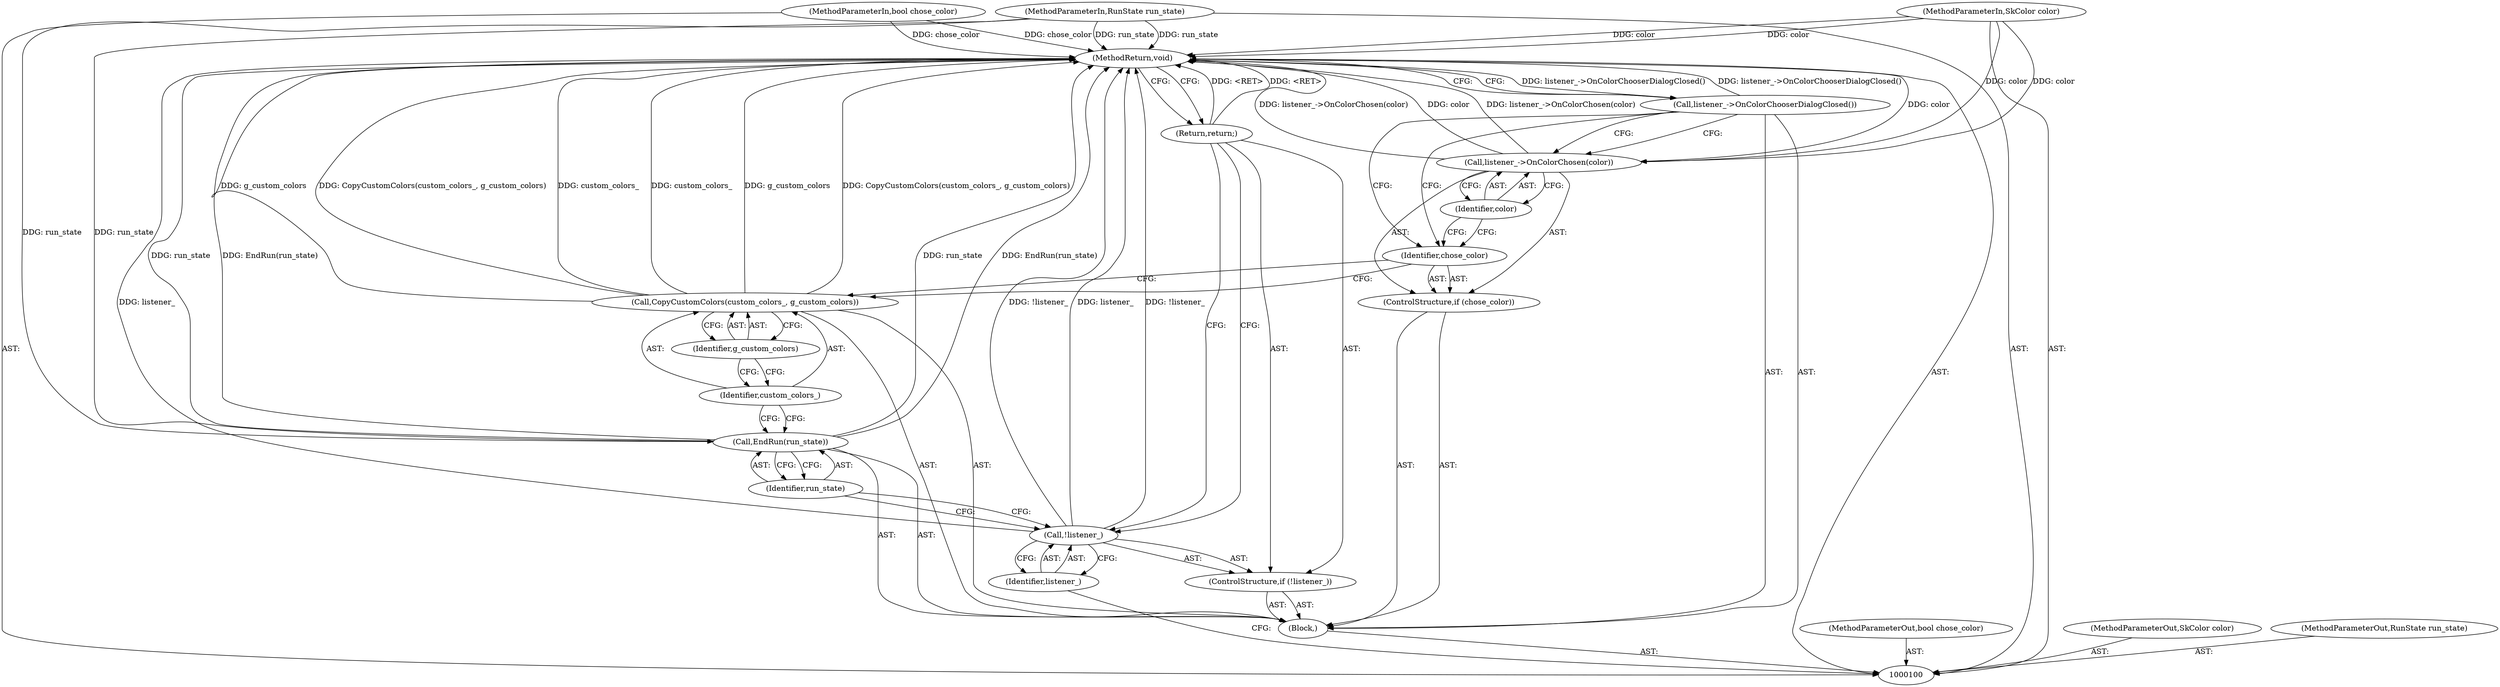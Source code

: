 digraph "1_Chrome_5ecc8d42ff888ff8b459df566208e7e01a3be5ba" {
"1000119" [label="(MethodReturn,void)"];
"1000101" [label="(MethodParameterIn,bool chose_color)"];
"1000146" [label="(MethodParameterOut,bool chose_color)"];
"1000118" [label="(Call,listener_->OnColorChooserDialogClosed())"];
"1000102" [label="(MethodParameterIn,SkColor color)"];
"1000147" [label="(MethodParameterOut,SkColor color)"];
"1000103" [label="(MethodParameterIn,RunState run_state)"];
"1000148" [label="(MethodParameterOut,RunState run_state)"];
"1000104" [label="(Block,)"];
"1000105" [label="(ControlStructure,if (!listener_))"];
"1000106" [label="(Call,!listener_)"];
"1000107" [label="(Identifier,listener_)"];
"1000108" [label="(Return,return;)"];
"1000110" [label="(Identifier,run_state)"];
"1000109" [label="(Call,EndRun(run_state))"];
"1000112" [label="(Identifier,custom_colors_)"];
"1000111" [label="(Call,CopyCustomColors(custom_colors_, g_custom_colors))"];
"1000113" [label="(Identifier,g_custom_colors)"];
"1000114" [label="(ControlStructure,if (chose_color))"];
"1000115" [label="(Identifier,chose_color)"];
"1000117" [label="(Identifier,color)"];
"1000116" [label="(Call,listener_->OnColorChosen(color))"];
"1000119" -> "1000100"  [label="AST: "];
"1000119" -> "1000108"  [label="CFG: "];
"1000119" -> "1000118"  [label="CFG: "];
"1000108" -> "1000119"  [label="DDG: <RET>"];
"1000116" -> "1000119"  [label="DDG: color"];
"1000116" -> "1000119"  [label="DDG: listener_->OnColorChosen(color)"];
"1000106" -> "1000119"  [label="DDG: listener_"];
"1000106" -> "1000119"  [label="DDG: !listener_"];
"1000103" -> "1000119"  [label="DDG: run_state"];
"1000118" -> "1000119"  [label="DDG: listener_->OnColorChooserDialogClosed()"];
"1000102" -> "1000119"  [label="DDG: color"];
"1000111" -> "1000119"  [label="DDG: custom_colors_"];
"1000111" -> "1000119"  [label="DDG: g_custom_colors"];
"1000111" -> "1000119"  [label="DDG: CopyCustomColors(custom_colors_, g_custom_colors)"];
"1000101" -> "1000119"  [label="DDG: chose_color"];
"1000109" -> "1000119"  [label="DDG: run_state"];
"1000109" -> "1000119"  [label="DDG: EndRun(run_state)"];
"1000101" -> "1000100"  [label="AST: "];
"1000101" -> "1000119"  [label="DDG: chose_color"];
"1000146" -> "1000100"  [label="AST: "];
"1000118" -> "1000104"  [label="AST: "];
"1000118" -> "1000116"  [label="CFG: "];
"1000118" -> "1000115"  [label="CFG: "];
"1000119" -> "1000118"  [label="CFG: "];
"1000118" -> "1000119"  [label="DDG: listener_->OnColorChooserDialogClosed()"];
"1000102" -> "1000100"  [label="AST: "];
"1000102" -> "1000119"  [label="DDG: color"];
"1000102" -> "1000116"  [label="DDG: color"];
"1000147" -> "1000100"  [label="AST: "];
"1000103" -> "1000100"  [label="AST: "];
"1000103" -> "1000119"  [label="DDG: run_state"];
"1000103" -> "1000109"  [label="DDG: run_state"];
"1000148" -> "1000100"  [label="AST: "];
"1000104" -> "1000100"  [label="AST: "];
"1000105" -> "1000104"  [label="AST: "];
"1000109" -> "1000104"  [label="AST: "];
"1000111" -> "1000104"  [label="AST: "];
"1000114" -> "1000104"  [label="AST: "];
"1000118" -> "1000104"  [label="AST: "];
"1000105" -> "1000104"  [label="AST: "];
"1000106" -> "1000105"  [label="AST: "];
"1000108" -> "1000105"  [label="AST: "];
"1000106" -> "1000105"  [label="AST: "];
"1000106" -> "1000107"  [label="CFG: "];
"1000107" -> "1000106"  [label="AST: "];
"1000108" -> "1000106"  [label="CFG: "];
"1000110" -> "1000106"  [label="CFG: "];
"1000106" -> "1000119"  [label="DDG: listener_"];
"1000106" -> "1000119"  [label="DDG: !listener_"];
"1000107" -> "1000106"  [label="AST: "];
"1000107" -> "1000100"  [label="CFG: "];
"1000106" -> "1000107"  [label="CFG: "];
"1000108" -> "1000105"  [label="AST: "];
"1000108" -> "1000106"  [label="CFG: "];
"1000119" -> "1000108"  [label="CFG: "];
"1000108" -> "1000119"  [label="DDG: <RET>"];
"1000110" -> "1000109"  [label="AST: "];
"1000110" -> "1000106"  [label="CFG: "];
"1000109" -> "1000110"  [label="CFG: "];
"1000109" -> "1000104"  [label="AST: "];
"1000109" -> "1000110"  [label="CFG: "];
"1000110" -> "1000109"  [label="AST: "];
"1000112" -> "1000109"  [label="CFG: "];
"1000109" -> "1000119"  [label="DDG: run_state"];
"1000109" -> "1000119"  [label="DDG: EndRun(run_state)"];
"1000103" -> "1000109"  [label="DDG: run_state"];
"1000112" -> "1000111"  [label="AST: "];
"1000112" -> "1000109"  [label="CFG: "];
"1000113" -> "1000112"  [label="CFG: "];
"1000111" -> "1000104"  [label="AST: "];
"1000111" -> "1000113"  [label="CFG: "];
"1000112" -> "1000111"  [label="AST: "];
"1000113" -> "1000111"  [label="AST: "];
"1000115" -> "1000111"  [label="CFG: "];
"1000111" -> "1000119"  [label="DDG: custom_colors_"];
"1000111" -> "1000119"  [label="DDG: g_custom_colors"];
"1000111" -> "1000119"  [label="DDG: CopyCustomColors(custom_colors_, g_custom_colors)"];
"1000113" -> "1000111"  [label="AST: "];
"1000113" -> "1000112"  [label="CFG: "];
"1000111" -> "1000113"  [label="CFG: "];
"1000114" -> "1000104"  [label="AST: "];
"1000115" -> "1000114"  [label="AST: "];
"1000116" -> "1000114"  [label="AST: "];
"1000115" -> "1000114"  [label="AST: "];
"1000115" -> "1000111"  [label="CFG: "];
"1000117" -> "1000115"  [label="CFG: "];
"1000118" -> "1000115"  [label="CFG: "];
"1000117" -> "1000116"  [label="AST: "];
"1000117" -> "1000115"  [label="CFG: "];
"1000116" -> "1000117"  [label="CFG: "];
"1000116" -> "1000114"  [label="AST: "];
"1000116" -> "1000117"  [label="CFG: "];
"1000117" -> "1000116"  [label="AST: "];
"1000118" -> "1000116"  [label="CFG: "];
"1000116" -> "1000119"  [label="DDG: color"];
"1000116" -> "1000119"  [label="DDG: listener_->OnColorChosen(color)"];
"1000102" -> "1000116"  [label="DDG: color"];
}

